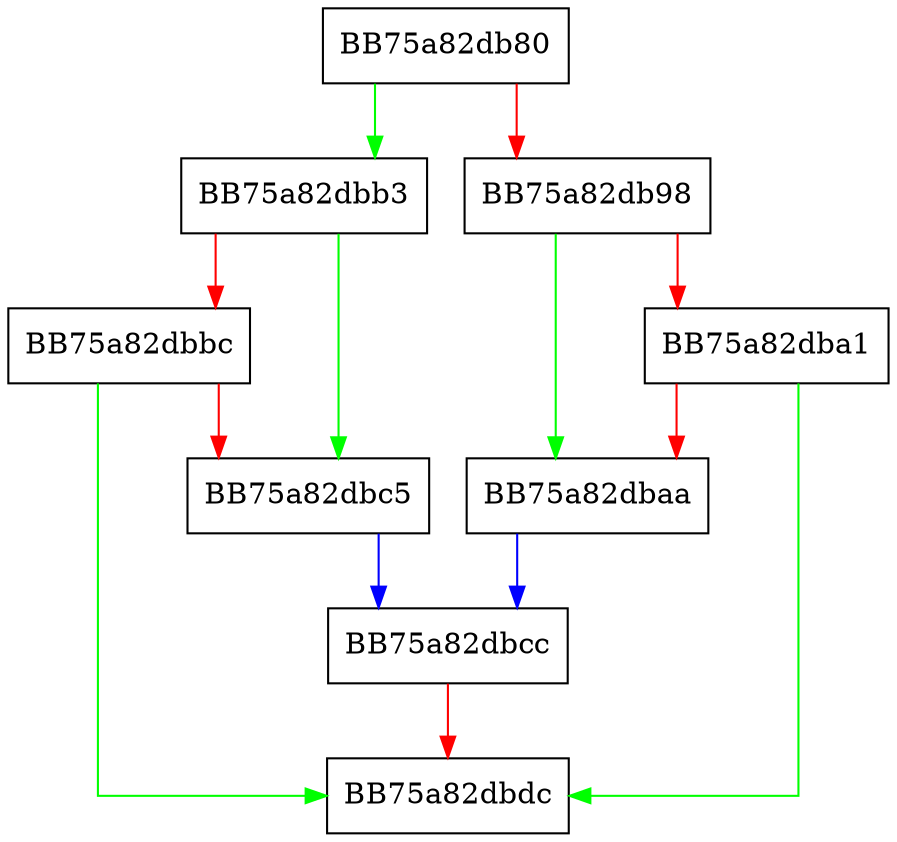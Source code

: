 digraph DoEtwRundown {
  node [shape="box"];
  graph [splines=ortho];
  BB75a82db80 -> BB75a82dbb3 [color="green"];
  BB75a82db80 -> BB75a82db98 [color="red"];
  BB75a82db98 -> BB75a82dbaa [color="green"];
  BB75a82db98 -> BB75a82dba1 [color="red"];
  BB75a82dba1 -> BB75a82dbdc [color="green"];
  BB75a82dba1 -> BB75a82dbaa [color="red"];
  BB75a82dbaa -> BB75a82dbcc [color="blue"];
  BB75a82dbb3 -> BB75a82dbc5 [color="green"];
  BB75a82dbb3 -> BB75a82dbbc [color="red"];
  BB75a82dbbc -> BB75a82dbdc [color="green"];
  BB75a82dbbc -> BB75a82dbc5 [color="red"];
  BB75a82dbc5 -> BB75a82dbcc [color="blue"];
  BB75a82dbcc -> BB75a82dbdc [color="red"];
}